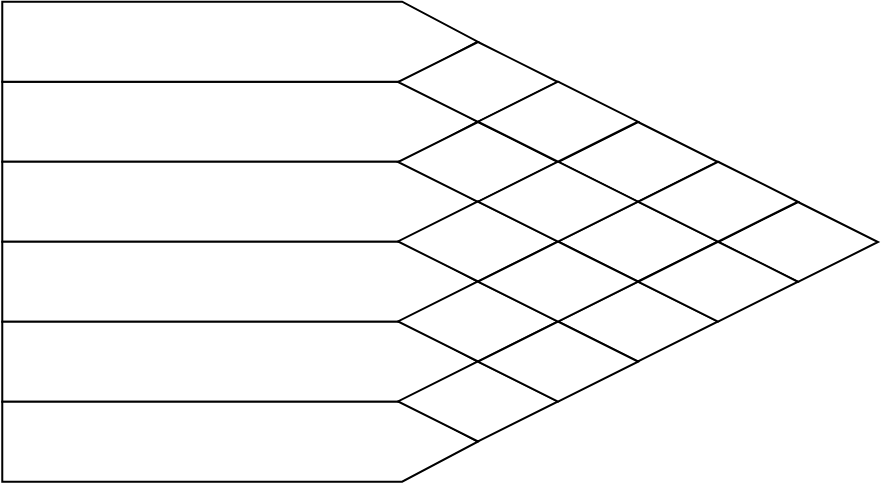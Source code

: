 <mxfile version="15.1.2" type="github"><diagram id="y6UDZ2PKM4V4AvefkH3H" name="Page-1"><mxGraphModel dx="1021" dy="551" grid="1" gridSize="10" guides="1" tooltips="1" connect="1" arrows="1" fold="1" page="1" pageScale="1" pageWidth="1100" pageHeight="850" math="0" shadow="0"><root><mxCell id="0"/><mxCell id="1" parent="0"/><mxCell id="c62gsvJIpqt3485NFeUb-2" value="" style="shape=offPageConnector;whiteSpace=wrap;html=1;rotation=-90;size=0.159;" vertex="1" parent="1"><mxGeometry x="419" y="140" width="40" height="237.73" as="geometry"/></mxCell><mxCell id="c62gsvJIpqt3485NFeUb-5" value="" style="shape=offPageConnector;whiteSpace=wrap;html=1;rotation=-90;size=0.159;" vertex="1" parent="1"><mxGeometry x="419" y="100" width="40" height="237.73" as="geometry"/></mxCell><mxCell id="c62gsvJIpqt3485NFeUb-6" value="" style="shape=offPageConnector;whiteSpace=wrap;html=1;rotation=-90;size=0.159;" vertex="1" parent="1"><mxGeometry x="419" y="180" width="40" height="237.73" as="geometry"/></mxCell><mxCell id="c62gsvJIpqt3485NFeUb-7" value="" style="shape=offPageConnector;whiteSpace=wrap;html=1;rotation=-90;size=0.159;" vertex="1" parent="1"><mxGeometry x="419" y="220" width="40" height="237.73" as="geometry"/></mxCell><mxCell id="c62gsvJIpqt3485NFeUb-8" value="" style="shape=offPageConnector;whiteSpace=wrap;html=1;rotation=-90;size=0.159;" vertex="1" parent="1"><mxGeometry x="419" y="260" width="40" height="237.73" as="geometry"/></mxCell><mxCell id="c62gsvJIpqt3485NFeUb-9" value="" style="shape=offPageConnector;whiteSpace=wrap;html=1;rotation=-90;size=0.159;" vertex="1" parent="1"><mxGeometry x="419" y="300" width="40" height="237.73" as="geometry"/></mxCell><mxCell id="c62gsvJIpqt3485NFeUb-10" value="" style="rhombus;whiteSpace=wrap;html=1;" vertex="1" parent="1"><mxGeometry x="518" y="219" width="80" height="40" as="geometry"/></mxCell><mxCell id="c62gsvJIpqt3485NFeUb-11" value="" style="rhombus;whiteSpace=wrap;html=1;" vertex="1" parent="1"><mxGeometry x="518" y="259" width="80" height="40" as="geometry"/></mxCell><mxCell id="c62gsvJIpqt3485NFeUb-12" value="" style="rhombus;whiteSpace=wrap;html=1;" vertex="1" parent="1"><mxGeometry x="518" y="298.73" width="80" height="40" as="geometry"/></mxCell><mxCell id="c62gsvJIpqt3485NFeUb-13" value="" style="rhombus;whiteSpace=wrap;html=1;" vertex="1" parent="1"><mxGeometry x="518" y="338.73" width="80" height="40" as="geometry"/></mxCell><mxCell id="c62gsvJIpqt3485NFeUb-14" value="" style="rhombus;whiteSpace=wrap;html=1;" vertex="1" parent="1"><mxGeometry x="518" y="378.73" width="80" height="40" as="geometry"/></mxCell><mxCell id="c62gsvJIpqt3485NFeUb-15" value="" style="rhombus;whiteSpace=wrap;html=1;" vertex="1" parent="1"><mxGeometry x="598" y="338.73" width="80" height="40" as="geometry"/></mxCell><mxCell id="c62gsvJIpqt3485NFeUb-16" value="" style="rhombus;whiteSpace=wrap;html=1;" vertex="1" parent="1"><mxGeometry x="598" y="298.73" width="80" height="40" as="geometry"/></mxCell><mxCell id="c62gsvJIpqt3485NFeUb-17" value="" style="rhombus;whiteSpace=wrap;html=1;" vertex="1" parent="1"><mxGeometry x="598" y="259" width="80" height="40" as="geometry"/></mxCell><mxCell id="c62gsvJIpqt3485NFeUb-18" value="" style="rhombus;whiteSpace=wrap;html=1;" vertex="1" parent="1"><mxGeometry x="558" y="358.86" width="80" height="40" as="geometry"/></mxCell><mxCell id="c62gsvJIpqt3485NFeUb-19" value="" style="rhombus;whiteSpace=wrap;html=1;" vertex="1" parent="1"><mxGeometry x="558" y="318.86" width="80" height="40" as="geometry"/></mxCell><mxCell id="c62gsvJIpqt3485NFeUb-20" value="" style="rhombus;whiteSpace=wrap;html=1;" vertex="1" parent="1"><mxGeometry x="558" y="278.86" width="80" height="40" as="geometry"/></mxCell><mxCell id="c62gsvJIpqt3485NFeUb-21" value="" style="rhombus;whiteSpace=wrap;html=1;" vertex="1" parent="1"><mxGeometry x="558" y="238.86" width="80" height="40" as="geometry"/></mxCell><mxCell id="c62gsvJIpqt3485NFeUb-22" value="" style="rhombus;whiteSpace=wrap;html=1;" vertex="1" parent="1"><mxGeometry x="678" y="299" width="80" height="40" as="geometry"/></mxCell><mxCell id="c62gsvJIpqt3485NFeUb-23" value="" style="rhombus;whiteSpace=wrap;html=1;" vertex="1" parent="1"><mxGeometry x="638" y="318.87" width="80" height="40" as="geometry"/></mxCell><mxCell id="c62gsvJIpqt3485NFeUb-24" value="" style="rhombus;whiteSpace=wrap;html=1;" vertex="1" parent="1"><mxGeometry x="638" y="278.87" width="80" height="40" as="geometry"/></mxCell></root></mxGraphModel></diagram></mxfile>